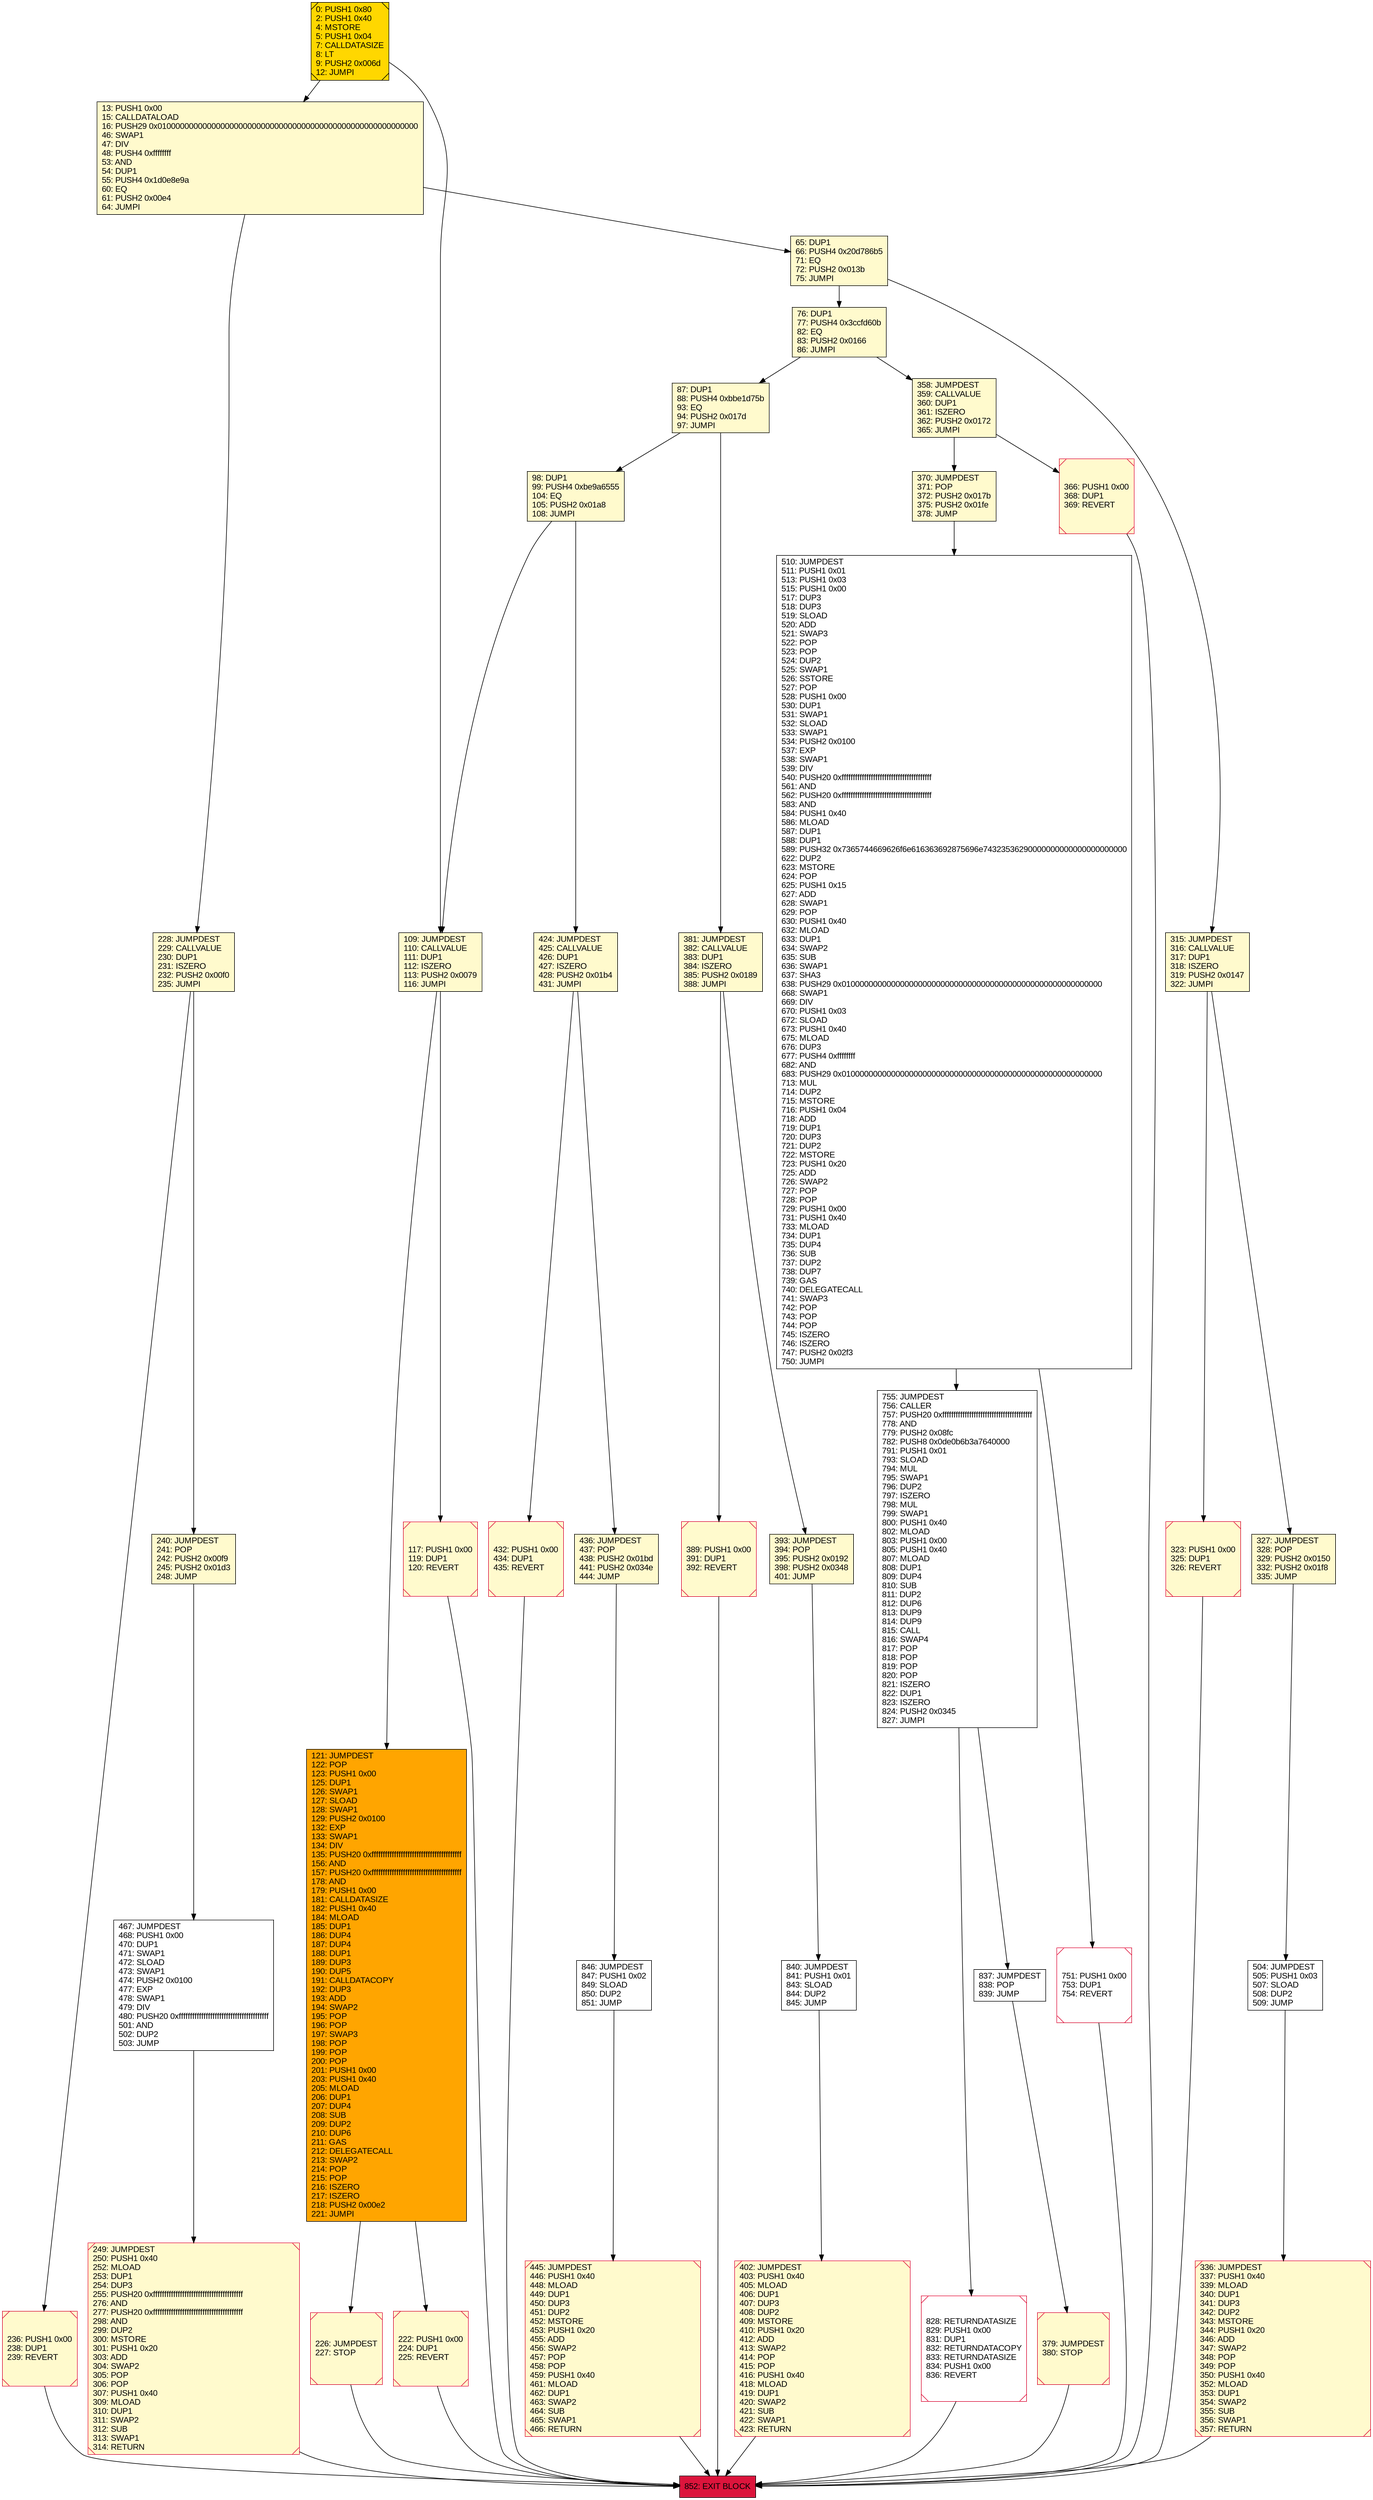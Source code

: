 digraph G {
bgcolor=transparent rankdir=UD;
node [shape=box style=filled color=black fillcolor=white fontname=arial fontcolor=black];
327 [label="327: JUMPDEST\l328: POP\l329: PUSH2 0x0150\l332: PUSH2 0x01f8\l335: JUMP\l" fillcolor=lemonchiffon ];
510 [label="510: JUMPDEST\l511: PUSH1 0x01\l513: PUSH1 0x03\l515: PUSH1 0x00\l517: DUP3\l518: DUP3\l519: SLOAD\l520: ADD\l521: SWAP3\l522: POP\l523: POP\l524: DUP2\l525: SWAP1\l526: SSTORE\l527: POP\l528: PUSH1 0x00\l530: DUP1\l531: SWAP1\l532: SLOAD\l533: SWAP1\l534: PUSH2 0x0100\l537: EXP\l538: SWAP1\l539: DIV\l540: PUSH20 0xffffffffffffffffffffffffffffffffffffffff\l561: AND\l562: PUSH20 0xffffffffffffffffffffffffffffffffffffffff\l583: AND\l584: PUSH1 0x40\l586: MLOAD\l587: DUP1\l588: DUP1\l589: PUSH32 0x7365744669626f6e616363692875696e74323536290000000000000000000000\l622: DUP2\l623: MSTORE\l624: POP\l625: PUSH1 0x15\l627: ADD\l628: SWAP1\l629: POP\l630: PUSH1 0x40\l632: MLOAD\l633: DUP1\l634: SWAP2\l635: SUB\l636: SWAP1\l637: SHA3\l638: PUSH29 0x0100000000000000000000000000000000000000000000000000000000\l668: SWAP1\l669: DIV\l670: PUSH1 0x03\l672: SLOAD\l673: PUSH1 0x40\l675: MLOAD\l676: DUP3\l677: PUSH4 0xffffffff\l682: AND\l683: PUSH29 0x0100000000000000000000000000000000000000000000000000000000\l713: MUL\l714: DUP2\l715: MSTORE\l716: PUSH1 0x04\l718: ADD\l719: DUP1\l720: DUP3\l721: DUP2\l722: MSTORE\l723: PUSH1 0x20\l725: ADD\l726: SWAP2\l727: POP\l728: POP\l729: PUSH1 0x00\l731: PUSH1 0x40\l733: MLOAD\l734: DUP1\l735: DUP4\l736: SUB\l737: DUP2\l738: DUP7\l739: GAS\l740: DELEGATECALL\l741: SWAP3\l742: POP\l743: POP\l744: POP\l745: ISZERO\l746: ISZERO\l747: PUSH2 0x02f3\l750: JUMPI\l" ];
755 [label="755: JUMPDEST\l756: CALLER\l757: PUSH20 0xffffffffffffffffffffffffffffffffffffffff\l778: AND\l779: PUSH2 0x08fc\l782: PUSH8 0x0de0b6b3a7640000\l791: PUSH1 0x01\l793: SLOAD\l794: MUL\l795: SWAP1\l796: DUP2\l797: ISZERO\l798: MUL\l799: SWAP1\l800: PUSH1 0x40\l802: MLOAD\l803: PUSH1 0x00\l805: PUSH1 0x40\l807: MLOAD\l808: DUP1\l809: DUP4\l810: SUB\l811: DUP2\l812: DUP6\l813: DUP9\l814: DUP9\l815: CALL\l816: SWAP4\l817: POP\l818: POP\l819: POP\l820: POP\l821: ISZERO\l822: DUP1\l823: ISZERO\l824: PUSH2 0x0345\l827: JUMPI\l" ];
109 [label="109: JUMPDEST\l110: CALLVALUE\l111: DUP1\l112: ISZERO\l113: PUSH2 0x0079\l116: JUMPI\l" fillcolor=lemonchiffon ];
13 [label="13: PUSH1 0x00\l15: CALLDATALOAD\l16: PUSH29 0x0100000000000000000000000000000000000000000000000000000000\l46: SWAP1\l47: DIV\l48: PUSH4 0xffffffff\l53: AND\l54: DUP1\l55: PUSH4 0x1d0e8e9a\l60: EQ\l61: PUSH2 0x00e4\l64: JUMPI\l" fillcolor=lemonchiffon ];
236 [label="236: PUSH1 0x00\l238: DUP1\l239: REVERT\l" fillcolor=lemonchiffon shape=Msquare color=crimson ];
445 [label="445: JUMPDEST\l446: PUSH1 0x40\l448: MLOAD\l449: DUP1\l450: DUP3\l451: DUP2\l452: MSTORE\l453: PUSH1 0x20\l455: ADD\l456: SWAP2\l457: POP\l458: POP\l459: PUSH1 0x40\l461: MLOAD\l462: DUP1\l463: SWAP2\l464: SUB\l465: SWAP1\l466: RETURN\l" fillcolor=lemonchiffon shape=Msquare color=crimson ];
751 [label="751: PUSH1 0x00\l753: DUP1\l754: REVERT\l" shape=Msquare color=crimson ];
366 [label="366: PUSH1 0x00\l368: DUP1\l369: REVERT\l" fillcolor=lemonchiffon shape=Msquare color=crimson ];
432 [label="432: PUSH1 0x00\l434: DUP1\l435: REVERT\l" fillcolor=lemonchiffon shape=Msquare color=crimson ];
65 [label="65: DUP1\l66: PUSH4 0x20d786b5\l71: EQ\l72: PUSH2 0x013b\l75: JUMPI\l" fillcolor=lemonchiffon ];
76 [label="76: DUP1\l77: PUSH4 0x3ccfd60b\l82: EQ\l83: PUSH2 0x0166\l86: JUMPI\l" fillcolor=lemonchiffon ];
117 [label="117: PUSH1 0x00\l119: DUP1\l120: REVERT\l" fillcolor=lemonchiffon shape=Msquare color=crimson ];
852 [label="852: EXIT BLOCK\l" fillcolor=crimson ];
121 [label="121: JUMPDEST\l122: POP\l123: PUSH1 0x00\l125: DUP1\l126: SWAP1\l127: SLOAD\l128: SWAP1\l129: PUSH2 0x0100\l132: EXP\l133: SWAP1\l134: DIV\l135: PUSH20 0xffffffffffffffffffffffffffffffffffffffff\l156: AND\l157: PUSH20 0xffffffffffffffffffffffffffffffffffffffff\l178: AND\l179: PUSH1 0x00\l181: CALLDATASIZE\l182: PUSH1 0x40\l184: MLOAD\l185: DUP1\l186: DUP4\l187: DUP4\l188: DUP1\l189: DUP3\l190: DUP5\l191: CALLDATACOPY\l192: DUP3\l193: ADD\l194: SWAP2\l195: POP\l196: POP\l197: SWAP3\l198: POP\l199: POP\l200: POP\l201: PUSH1 0x00\l203: PUSH1 0x40\l205: MLOAD\l206: DUP1\l207: DUP4\l208: SUB\l209: DUP2\l210: DUP6\l211: GAS\l212: DELEGATECALL\l213: SWAP2\l214: POP\l215: POP\l216: ISZERO\l217: ISZERO\l218: PUSH2 0x00e2\l221: JUMPI\l" fillcolor=orange ];
228 [label="228: JUMPDEST\l229: CALLVALUE\l230: DUP1\l231: ISZERO\l232: PUSH2 0x00f0\l235: JUMPI\l" fillcolor=lemonchiffon ];
424 [label="424: JUMPDEST\l425: CALLVALUE\l426: DUP1\l427: ISZERO\l428: PUSH2 0x01b4\l431: JUMPI\l" fillcolor=lemonchiffon ];
358 [label="358: JUMPDEST\l359: CALLVALUE\l360: DUP1\l361: ISZERO\l362: PUSH2 0x0172\l365: JUMPI\l" fillcolor=lemonchiffon ];
840 [label="840: JUMPDEST\l841: PUSH1 0x01\l843: SLOAD\l844: DUP2\l845: JUMP\l" ];
87 [label="87: DUP1\l88: PUSH4 0xbbe1d75b\l93: EQ\l94: PUSH2 0x017d\l97: JUMPI\l" fillcolor=lemonchiffon ];
504 [label="504: JUMPDEST\l505: PUSH1 0x03\l507: SLOAD\l508: DUP2\l509: JUMP\l" ];
98 [label="98: DUP1\l99: PUSH4 0xbe9a6555\l104: EQ\l105: PUSH2 0x01a8\l108: JUMPI\l" fillcolor=lemonchiffon ];
370 [label="370: JUMPDEST\l371: POP\l372: PUSH2 0x017b\l375: PUSH2 0x01fe\l378: JUMP\l" fillcolor=lemonchiffon ];
402 [label="402: JUMPDEST\l403: PUSH1 0x40\l405: MLOAD\l406: DUP1\l407: DUP3\l408: DUP2\l409: MSTORE\l410: PUSH1 0x20\l412: ADD\l413: SWAP2\l414: POP\l415: POP\l416: PUSH1 0x40\l418: MLOAD\l419: DUP1\l420: SWAP2\l421: SUB\l422: SWAP1\l423: RETURN\l" fillcolor=lemonchiffon shape=Msquare color=crimson ];
323 [label="323: PUSH1 0x00\l325: DUP1\l326: REVERT\l" fillcolor=lemonchiffon shape=Msquare color=crimson ];
837 [label="837: JUMPDEST\l838: POP\l839: JUMP\l" ];
336 [label="336: JUMPDEST\l337: PUSH1 0x40\l339: MLOAD\l340: DUP1\l341: DUP3\l342: DUP2\l343: MSTORE\l344: PUSH1 0x20\l346: ADD\l347: SWAP2\l348: POP\l349: POP\l350: PUSH1 0x40\l352: MLOAD\l353: DUP1\l354: SWAP2\l355: SUB\l356: SWAP1\l357: RETURN\l" fillcolor=lemonchiffon shape=Msquare color=crimson ];
389 [label="389: PUSH1 0x00\l391: DUP1\l392: REVERT\l" fillcolor=lemonchiffon shape=Msquare color=crimson ];
467 [label="467: JUMPDEST\l468: PUSH1 0x00\l470: DUP1\l471: SWAP1\l472: SLOAD\l473: SWAP1\l474: PUSH2 0x0100\l477: EXP\l478: SWAP1\l479: DIV\l480: PUSH20 0xffffffffffffffffffffffffffffffffffffffff\l501: AND\l502: DUP2\l503: JUMP\l" ];
828 [label="828: RETURNDATASIZE\l829: PUSH1 0x00\l831: DUP1\l832: RETURNDATACOPY\l833: RETURNDATASIZE\l834: PUSH1 0x00\l836: REVERT\l" shape=Msquare color=crimson ];
0 [label="0: PUSH1 0x80\l2: PUSH1 0x40\l4: MSTORE\l5: PUSH1 0x04\l7: CALLDATASIZE\l8: LT\l9: PUSH2 0x006d\l12: JUMPI\l" fillcolor=lemonchiffon shape=Msquare fillcolor=gold ];
315 [label="315: JUMPDEST\l316: CALLVALUE\l317: DUP1\l318: ISZERO\l319: PUSH2 0x0147\l322: JUMPI\l" fillcolor=lemonchiffon ];
240 [label="240: JUMPDEST\l241: POP\l242: PUSH2 0x00f9\l245: PUSH2 0x01d3\l248: JUMP\l" fillcolor=lemonchiffon ];
249 [label="249: JUMPDEST\l250: PUSH1 0x40\l252: MLOAD\l253: DUP1\l254: DUP3\l255: PUSH20 0xffffffffffffffffffffffffffffffffffffffff\l276: AND\l277: PUSH20 0xffffffffffffffffffffffffffffffffffffffff\l298: AND\l299: DUP2\l300: MSTORE\l301: PUSH1 0x20\l303: ADD\l304: SWAP2\l305: POP\l306: POP\l307: PUSH1 0x40\l309: MLOAD\l310: DUP1\l311: SWAP2\l312: SUB\l313: SWAP1\l314: RETURN\l" fillcolor=lemonchiffon shape=Msquare color=crimson ];
381 [label="381: JUMPDEST\l382: CALLVALUE\l383: DUP1\l384: ISZERO\l385: PUSH2 0x0189\l388: JUMPI\l" fillcolor=lemonchiffon ];
379 [label="379: JUMPDEST\l380: STOP\l" fillcolor=lemonchiffon shape=Msquare color=crimson ];
846 [label="846: JUMPDEST\l847: PUSH1 0x02\l849: SLOAD\l850: DUP2\l851: JUMP\l" ];
393 [label="393: JUMPDEST\l394: POP\l395: PUSH2 0x0192\l398: PUSH2 0x0348\l401: JUMP\l" fillcolor=lemonchiffon ];
226 [label="226: JUMPDEST\l227: STOP\l" fillcolor=lemonchiffon shape=Msquare color=crimson ];
222 [label="222: PUSH1 0x00\l224: DUP1\l225: REVERT\l" fillcolor=lemonchiffon shape=Msquare color=crimson ];
436 [label="436: JUMPDEST\l437: POP\l438: PUSH2 0x01bd\l441: PUSH2 0x034e\l444: JUMP\l" fillcolor=lemonchiffon ];
117 -> 852;
510 -> 755;
76 -> 358;
76 -> 87;
315 -> 323;
381 -> 389;
837 -> 379;
510 -> 751;
13 -> 65;
236 -> 852;
751 -> 852;
366 -> 852;
109 -> 117;
327 -> 504;
109 -> 121;
0 -> 109;
121 -> 226;
755 -> 837;
370 -> 510;
0 -> 13;
226 -> 852;
424 -> 436;
315 -> 327;
98 -> 109;
121 -> 222;
222 -> 852;
87 -> 381;
323 -> 852;
336 -> 852;
65 -> 315;
379 -> 852;
98 -> 424;
504 -> 336;
846 -> 445;
228 -> 240;
840 -> 402;
432 -> 852;
65 -> 76;
424 -> 432;
436 -> 846;
240 -> 467;
467 -> 249;
358 -> 366;
228 -> 236;
381 -> 393;
445 -> 852;
13 -> 228;
755 -> 828;
393 -> 840;
389 -> 852;
828 -> 852;
402 -> 852;
249 -> 852;
358 -> 370;
87 -> 98;
}